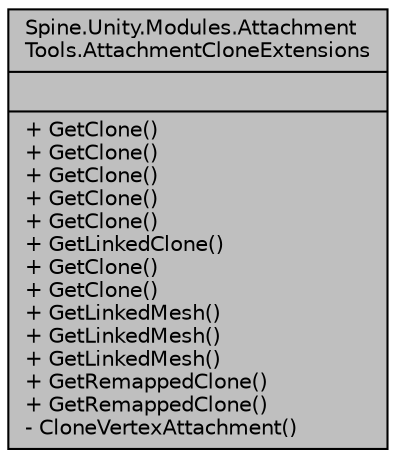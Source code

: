 digraph "Spine.Unity.Modules.AttachmentTools.AttachmentCloneExtensions"
{
 // LATEX_PDF_SIZE
  edge [fontname="Helvetica",fontsize="10",labelfontname="Helvetica",labelfontsize="10"];
  node [fontname="Helvetica",fontsize="10",shape=record];
  Node1 [label="{Spine.Unity.Modules.Attachment\lTools.AttachmentCloneExtensions\n||+ GetClone()\l+ GetClone()\l+ GetClone()\l+ GetClone()\l+ GetClone()\l+ GetLinkedClone()\l+ GetClone()\l+ GetClone()\l+ GetLinkedMesh()\l+ GetLinkedMesh()\l+ GetLinkedMesh()\l+ GetRemappedClone()\l+ GetRemappedClone()\l- CloneVertexAttachment()\l}",height=0.2,width=0.4,color="black", fillcolor="grey75", style="filled", fontcolor="black",tooltip=" "];
}
